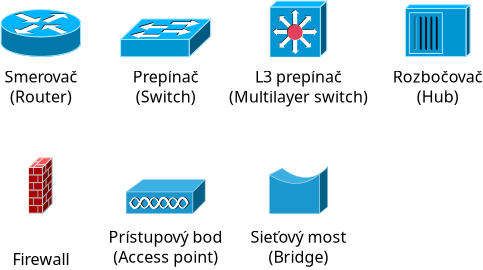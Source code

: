 <?xml version="1.0" encoding="UTF-8"?>
<dia:diagram xmlns:dia="http://www.lysator.liu.se/~alla/dia/">
  <dia:layer name="Background" visible="true" connectable="true" active="true">
    <dia:group>
      <dia:attribute name="meta">
        <dia:composite type="dict"/>
      </dia:attribute>
      <dia:attribute name="matrix"/>
      <dia:object type="Cisco - Hub" version="1" id="O0">
        <dia:attribute name="obj_pos">
          <dia:point val="30.124,0.067"/>
        </dia:attribute>
        <dia:attribute name="obj_bb">
          <dia:rectangle val="30.122,0.059;32.445,1.939"/>
        </dia:attribute>
        <dia:attribute name="meta">
          <dia:composite type="dict"/>
        </dia:attribute>
        <dia:attribute name="elem_corner">
          <dia:point val="30.124,0.067"/>
        </dia:attribute>
        <dia:attribute name="elem_width">
          <dia:real val="2.318"/>
        </dia:attribute>
        <dia:attribute name="elem_height">
          <dia:real val="1.865"/>
        </dia:attribute>
        <dia:attribute name="line_width">
          <dia:real val="0.1"/>
        </dia:attribute>
        <dia:attribute name="line_colour">
          <dia:color val="#000000ff"/>
        </dia:attribute>
        <dia:attribute name="fill_colour">
          <dia:color val="#ffffffff"/>
        </dia:attribute>
        <dia:attribute name="show_background">
          <dia:boolean val="true"/>
        </dia:attribute>
        <dia:attribute name="line_style">
          <dia:enum val="0"/>
          <dia:real val="1"/>
        </dia:attribute>
        <dia:attribute name="flip_horizontal">
          <dia:boolean val="false"/>
        </dia:attribute>
        <dia:attribute name="flip_vertical">
          <dia:boolean val="false"/>
        </dia:attribute>
        <dia:attribute name="subscale">
          <dia:real val="1"/>
        </dia:attribute>
      </dia:object>
      <dia:object type="Cisco - Multilayer switch" version="1" id="O1">
        <dia:attribute name="obj_pos">
          <dia:point val="25.275,-0.062"/>
        </dia:attribute>
        <dia:attribute name="obj_bb">
          <dia:rectangle val="25.272,-0.065;27.306,1.939"/>
        </dia:attribute>
        <dia:attribute name="meta">
          <dia:composite type="dict"/>
        </dia:attribute>
        <dia:attribute name="elem_corner">
          <dia:point val="25.275,-0.062"/>
        </dia:attribute>
        <dia:attribute name="elem_width">
          <dia:real val="2.029"/>
        </dia:attribute>
        <dia:attribute name="elem_height">
          <dia:real val="2.0"/>
        </dia:attribute>
        <dia:attribute name="line_width">
          <dia:real val="0.1"/>
        </dia:attribute>
        <dia:attribute name="line_colour">
          <dia:color val="#000000ff"/>
        </dia:attribute>
        <dia:attribute name="fill_colour">
          <dia:color val="#ffffffff"/>
        </dia:attribute>
        <dia:attribute name="show_background">
          <dia:boolean val="true"/>
        </dia:attribute>
        <dia:attribute name="line_style">
          <dia:enum val="0"/>
          <dia:real val="1"/>
        </dia:attribute>
        <dia:attribute name="flip_horizontal">
          <dia:boolean val="false"/>
        </dia:attribute>
        <dia:attribute name="flip_vertical">
          <dia:boolean val="false"/>
        </dia:attribute>
        <dia:attribute name="subscale">
          <dia:real val="1"/>
        </dia:attribute>
      </dia:object>
      <dia:object type="Cisco - Router" version="1" id="O2">
        <dia:attribute name="obj_pos">
          <dia:point val="15.62,0.243"/>
        </dia:attribute>
        <dia:attribute name="obj_bb">
          <dia:rectangle val="15.619,0.242;18.491,1.939"/>
        </dia:attribute>
        <dia:attribute name="meta">
          <dia:composite type="dict"/>
        </dia:attribute>
        <dia:attribute name="elem_corner">
          <dia:point val="15.62,0.243"/>
        </dia:attribute>
        <dia:attribute name="elem_width">
          <dia:real val="2.87"/>
        </dia:attribute>
        <dia:attribute name="elem_height">
          <dia:real val="1.695"/>
        </dia:attribute>
        <dia:attribute name="line_width">
          <dia:real val="0.1"/>
        </dia:attribute>
        <dia:attribute name="line_colour">
          <dia:color val="#000000ff"/>
        </dia:attribute>
        <dia:attribute name="fill_colour">
          <dia:color val="#ffffffff"/>
        </dia:attribute>
        <dia:attribute name="show_background">
          <dia:boolean val="true"/>
        </dia:attribute>
        <dia:attribute name="line_style">
          <dia:enum val="0"/>
          <dia:real val="1"/>
        </dia:attribute>
        <dia:attribute name="flip_horizontal">
          <dia:boolean val="false"/>
        </dia:attribute>
        <dia:attribute name="flip_vertical">
          <dia:boolean val="false"/>
        </dia:attribute>
        <dia:attribute name="subscale">
          <dia:real val="1"/>
        </dia:attribute>
      </dia:object>
      <dia:object type="Cisco - Workgroup switch" version="1" id="O3">
        <dia:attribute name="obj_pos">
          <dia:point val="19.909,0.58"/>
        </dia:attribute>
        <dia:attribute name="obj_bb">
          <dia:rectangle val="19.906,0.578;23.138,1.939"/>
        </dia:attribute>
        <dia:attribute name="meta">
          <dia:composite type="dict"/>
        </dia:attribute>
        <dia:attribute name="elem_corner">
          <dia:point val="19.909,0.58"/>
        </dia:attribute>
        <dia:attribute name="elem_width">
          <dia:real val="3.226"/>
        </dia:attribute>
        <dia:attribute name="elem_height">
          <dia:real val="1.357"/>
        </dia:attribute>
        <dia:attribute name="line_width">
          <dia:real val="0.1"/>
        </dia:attribute>
        <dia:attribute name="line_colour">
          <dia:color val="#000000ff"/>
        </dia:attribute>
        <dia:attribute name="fill_colour">
          <dia:color val="#ffffffff"/>
        </dia:attribute>
        <dia:attribute name="show_background">
          <dia:boolean val="true"/>
        </dia:attribute>
        <dia:attribute name="line_style">
          <dia:enum val="0"/>
          <dia:real val="1"/>
        </dia:attribute>
        <dia:attribute name="flip_horizontal">
          <dia:boolean val="false"/>
        </dia:attribute>
        <dia:attribute name="flip_vertical">
          <dia:boolean val="false"/>
        </dia:attribute>
        <dia:attribute name="subscale">
          <dia:real val="1"/>
        </dia:attribute>
      </dia:object>
      <dia:object type="Standard - Text" version="1" id="O4">
        <dia:attribute name="obj_pos">
          <dia:point val="21.522,2.859"/>
        </dia:attribute>
        <dia:attribute name="obj_bb">
          <dia:rectangle val="20.445,2.397;22.6,3.697"/>
        </dia:attribute>
        <dia:attribute name="text">
          <dia:composite type="text">
            <dia:attribute name="string">
              <dia:string>#Prepínač
(Switch)#</dia:string>
            </dia:attribute>
            <dia:attribute name="font">
              <dia:font family="Vafle VUT" style="32" name="Courier"/>
            </dia:attribute>
            <dia:attribute name="height">
              <dia:real val="0.72"/>
            </dia:attribute>
            <dia:attribute name="pos">
              <dia:point val="21.522,2.859"/>
            </dia:attribute>
            <dia:attribute name="color">
              <dia:color val="#000000ff"/>
            </dia:attribute>
            <dia:attribute name="alignment">
              <dia:enum val="1"/>
            </dia:attribute>
          </dia:composite>
        </dia:attribute>
        <dia:attribute name="valign">
          <dia:enum val="3"/>
        </dia:attribute>
      </dia:object>
      <dia:object type="Standard - Text" version="1" id="O5">
        <dia:attribute name="obj_pos">
          <dia:point val="17.055,2.859"/>
        </dia:attribute>
        <dia:attribute name="obj_bb">
          <dia:rectangle val="15.826,2.397;18.284,3.697"/>
        </dia:attribute>
        <dia:attribute name="text">
          <dia:composite type="text">
            <dia:attribute name="string">
              <dia:string>#Smerovač
(Router)#</dia:string>
            </dia:attribute>
            <dia:attribute name="font">
              <dia:font family="Vafle VUT" style="32" name="Courier"/>
            </dia:attribute>
            <dia:attribute name="height">
              <dia:real val="0.72"/>
            </dia:attribute>
            <dia:attribute name="pos">
              <dia:point val="17.055,2.859"/>
            </dia:attribute>
            <dia:attribute name="color">
              <dia:color val="#000000ff"/>
            </dia:attribute>
            <dia:attribute name="alignment">
              <dia:enum val="1"/>
            </dia:attribute>
          </dia:composite>
        </dia:attribute>
        <dia:attribute name="valign">
          <dia:enum val="3"/>
        </dia:attribute>
      </dia:object>
      <dia:object type="Standard - Text" version="1" id="O6">
        <dia:attribute name="obj_pos">
          <dia:point val="26.289,2.859"/>
        </dia:attribute>
        <dia:attribute name="obj_bb">
          <dia:rectangle val="24.044,2.397;28.534,3.697"/>
        </dia:attribute>
        <dia:attribute name="text">
          <dia:composite type="text">
            <dia:attribute name="string">
              <dia:string>#L3 prepínač
(Multilayer switch)#</dia:string>
            </dia:attribute>
            <dia:attribute name="font">
              <dia:font family="Vafle VUT" style="32" name="Courier"/>
            </dia:attribute>
            <dia:attribute name="height">
              <dia:real val="0.72"/>
            </dia:attribute>
            <dia:attribute name="pos">
              <dia:point val="26.289,2.859"/>
            </dia:attribute>
            <dia:attribute name="color">
              <dia:color val="#000000ff"/>
            </dia:attribute>
            <dia:attribute name="alignment">
              <dia:enum val="1"/>
            </dia:attribute>
          </dia:composite>
        </dia:attribute>
        <dia:attribute name="valign">
          <dia:enum val="3"/>
        </dia:attribute>
      </dia:object>
      <dia:object type="Standard - Text" version="1" id="O7">
        <dia:attribute name="obj_pos">
          <dia:point val="31.283,2.859"/>
        </dia:attribute>
        <dia:attribute name="obj_bb">
          <dia:rectangle val="29.813,2.397;32.753,3.697"/>
        </dia:attribute>
        <dia:attribute name="text">
          <dia:composite type="text">
            <dia:attribute name="string">
              <dia:string>#Rozbočovač
(Hub)#</dia:string>
            </dia:attribute>
            <dia:attribute name="font">
              <dia:font family="Vafle VUT" style="32" name="Courier"/>
            </dia:attribute>
            <dia:attribute name="height">
              <dia:real val="0.72"/>
            </dia:attribute>
            <dia:attribute name="pos">
              <dia:point val="31.283,2.859"/>
            </dia:attribute>
            <dia:attribute name="color">
              <dia:color val="#000000ff"/>
            </dia:attribute>
            <dia:attribute name="alignment">
              <dia:enum val="1"/>
            </dia:attribute>
          </dia:composite>
        </dia:attribute>
        <dia:attribute name="valign">
          <dia:enum val="3"/>
        </dia:attribute>
      </dia:object>
      <dia:object type="Cisco - Firewall" version="1" id="O8">
        <dia:attribute name="obj_pos">
          <dia:point val="16.619,5.551"/>
        </dia:attribute>
        <dia:attribute name="obj_bb">
          <dia:rectangle val="16.589,5.53;17.521,7.573"/>
        </dia:attribute>
        <dia:attribute name="meta">
          <dia:composite type="dict"/>
        </dia:attribute>
        <dia:attribute name="elem_corner">
          <dia:point val="16.619,5.551"/>
        </dia:attribute>
        <dia:attribute name="elem_width">
          <dia:real val="0.829"/>
        </dia:attribute>
        <dia:attribute name="elem_height">
          <dia:real val="2"/>
        </dia:attribute>
        <dia:attribute name="line_width">
          <dia:real val="0.1"/>
        </dia:attribute>
        <dia:attribute name="line_colour">
          <dia:color val="#000000ff"/>
        </dia:attribute>
        <dia:attribute name="fill_colour">
          <dia:color val="#ffffffff"/>
        </dia:attribute>
        <dia:attribute name="show_background">
          <dia:boolean val="true"/>
        </dia:attribute>
        <dia:attribute name="line_style">
          <dia:enum val="0"/>
          <dia:real val="1"/>
        </dia:attribute>
        <dia:attribute name="flip_horizontal">
          <dia:boolean val="false"/>
        </dia:attribute>
        <dia:attribute name="flip_vertical">
          <dia:boolean val="false"/>
        </dia:attribute>
        <dia:attribute name="subscale">
          <dia:real val="1"/>
        </dia:attribute>
      </dia:object>
      <dia:object type="Cisco - AccessPoint" version="1" id="O9">
        <dia:attribute name="obj_pos">
          <dia:point val="20.093,6.324"/>
        </dia:attribute>
        <dia:attribute name="obj_bb">
          <dia:rectangle val="20.092,6.323;22.952,7.573"/>
        </dia:attribute>
        <dia:attribute name="meta">
          <dia:composite type="dict"/>
        </dia:attribute>
        <dia:attribute name="elem_corner">
          <dia:point val="20.093,6.324"/>
        </dia:attribute>
        <dia:attribute name="elem_width">
          <dia:real val="2.858"/>
        </dia:attribute>
        <dia:attribute name="elem_height">
          <dia:real val="1.248"/>
        </dia:attribute>
        <dia:attribute name="line_width">
          <dia:real val="0.1"/>
        </dia:attribute>
        <dia:attribute name="line_colour">
          <dia:color val="#000000ff"/>
        </dia:attribute>
        <dia:attribute name="fill_colour">
          <dia:color val="#ffffffff"/>
        </dia:attribute>
        <dia:attribute name="show_background">
          <dia:boolean val="true"/>
        </dia:attribute>
        <dia:attribute name="line_style">
          <dia:enum val="0"/>
          <dia:real val="1"/>
        </dia:attribute>
        <dia:attribute name="flip_horizontal">
          <dia:boolean val="false"/>
        </dia:attribute>
        <dia:attribute name="flip_vertical">
          <dia:boolean val="false"/>
        </dia:attribute>
        <dia:attribute name="subscale">
          <dia:real val="1"/>
        </dia:attribute>
      </dia:object>
      <dia:object type="Cisco - Bridge" version="1" id="O10">
        <dia:attribute name="obj_pos">
          <dia:point val="25.234,5.845"/>
        </dia:attribute>
        <dia:attribute name="obj_bb">
          <dia:rectangle val="25.234,5.845;27.345,7.573"/>
        </dia:attribute>
        <dia:attribute name="meta">
          <dia:composite type="dict"/>
        </dia:attribute>
        <dia:attribute name="elem_corner">
          <dia:point val="25.234,5.845"/>
        </dia:attribute>
        <dia:attribute name="elem_width">
          <dia:real val="2.111"/>
        </dia:attribute>
        <dia:attribute name="elem_height">
          <dia:real val="1.728"/>
        </dia:attribute>
        <dia:attribute name="line_width">
          <dia:real val="0.1"/>
        </dia:attribute>
        <dia:attribute name="line_colour">
          <dia:color val="#000000ff"/>
        </dia:attribute>
        <dia:attribute name="fill_colour">
          <dia:color val="#ffffffff"/>
        </dia:attribute>
        <dia:attribute name="show_background">
          <dia:boolean val="true"/>
        </dia:attribute>
        <dia:attribute name="line_style">
          <dia:enum val="0"/>
          <dia:real val="1"/>
        </dia:attribute>
        <dia:attribute name="flip_horizontal">
          <dia:boolean val="false"/>
        </dia:attribute>
        <dia:attribute name="flip_vertical">
          <dia:boolean val="false"/>
        </dia:attribute>
        <dia:attribute name="subscale">
          <dia:real val="1"/>
        </dia:attribute>
      </dia:object>
      <dia:object type="Standard - Text" version="1" id="O11">
        <dia:attribute name="obj_pos">
          <dia:point val="17.055,9.405"/>
        </dia:attribute>
        <dia:attribute name="obj_bb">
          <dia:rectangle val="16.117,8.943;17.992,9.523"/>
        </dia:attribute>
        <dia:attribute name="text">
          <dia:composite type="text">
            <dia:attribute name="string">
              <dia:string>#Firewall#</dia:string>
            </dia:attribute>
            <dia:attribute name="font">
              <dia:font family="Vafle VUT" style="32" name="Courier"/>
            </dia:attribute>
            <dia:attribute name="height">
              <dia:real val="0.72"/>
            </dia:attribute>
            <dia:attribute name="pos">
              <dia:point val="17.055,9.405"/>
            </dia:attribute>
            <dia:attribute name="color">
              <dia:color val="#000000ff"/>
            </dia:attribute>
            <dia:attribute name="alignment">
              <dia:enum val="1"/>
            </dia:attribute>
          </dia:composite>
        </dia:attribute>
        <dia:attribute name="valign">
          <dia:enum val="3"/>
        </dia:attribute>
      </dia:object>
      <dia:object type="Standard - Text" version="1" id="O12">
        <dia:attribute name="obj_pos">
          <dia:point val="21.522,8.605"/>
        </dia:attribute>
        <dia:attribute name="obj_bb">
          <dia:rectangle val="19.707,8.143;23.337,9.443"/>
        </dia:attribute>
        <dia:attribute name="text">
          <dia:composite type="text">
            <dia:attribute name="string">
              <dia:string>#Prístupový bod
(Access point)#</dia:string>
            </dia:attribute>
            <dia:attribute name="font">
              <dia:font family="Vafle VUT" style="32" name="Courier"/>
            </dia:attribute>
            <dia:attribute name="height">
              <dia:real val="0.72"/>
            </dia:attribute>
            <dia:attribute name="pos">
              <dia:point val="21.522,8.605"/>
            </dia:attribute>
            <dia:attribute name="color">
              <dia:color val="#000000ff"/>
            </dia:attribute>
            <dia:attribute name="alignment">
              <dia:enum val="1"/>
            </dia:attribute>
          </dia:composite>
        </dia:attribute>
        <dia:attribute name="valign">
          <dia:enum val="3"/>
        </dia:attribute>
      </dia:object>
      <dia:object type="Standard - Text" version="1" id="O13">
        <dia:attribute name="obj_pos">
          <dia:point val="26.289,8.605"/>
        </dia:attribute>
        <dia:attribute name="obj_bb">
          <dia:rectangle val="24.695,8.143;27.883,9.443"/>
        </dia:attribute>
        <dia:attribute name="text">
          <dia:composite type="text">
            <dia:attribute name="string">
              <dia:string>#Sieťový most
(Bridge)#</dia:string>
            </dia:attribute>
            <dia:attribute name="font">
              <dia:font family="Vafle VUT" style="32" name="Courier"/>
            </dia:attribute>
            <dia:attribute name="height">
              <dia:real val="0.72"/>
            </dia:attribute>
            <dia:attribute name="pos">
              <dia:point val="26.289,8.605"/>
            </dia:attribute>
            <dia:attribute name="color">
              <dia:color val="#000000ff"/>
            </dia:attribute>
            <dia:attribute name="alignment">
              <dia:enum val="1"/>
            </dia:attribute>
          </dia:composite>
        </dia:attribute>
        <dia:attribute name="valign">
          <dia:enum val="3"/>
        </dia:attribute>
      </dia:object>
    </dia:group>
  </dia:layer>
</dia:diagram>
